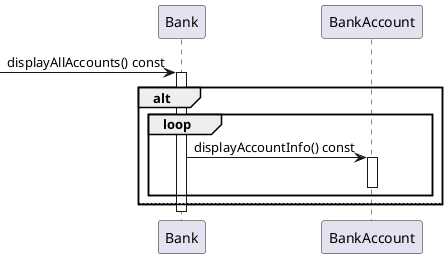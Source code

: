 @startuml
participant "Bank" as C_0013925658533498293399
[-> C_0013925658533498293399 : displayAllAccounts() const
activate C_0013925658533498293399
alt
loop
participant "BankAccount" as C_0009984192897324832466
C_0013925658533498293399 -> C_0009984192897324832466 : displayAccountInfo() const
activate C_0009984192897324832466
deactivate C_0009984192897324832466
end
else
end
deactivate C_0013925658533498293399

'Generated with clang-uml, version 0.5.3
'LLVM version clang version 18.1.1 (https://github.com/llvm/llvm-project.git dba2a75e9c7ef81fe84774ba5eee5e67e01d801a)
@enduml
